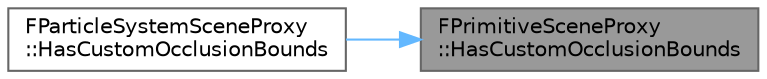 digraph "FPrimitiveSceneProxy::HasCustomOcclusionBounds"
{
 // INTERACTIVE_SVG=YES
 // LATEX_PDF_SIZE
  bgcolor="transparent";
  edge [fontname=Helvetica,fontsize=10,labelfontname=Helvetica,labelfontsize=10];
  node [fontname=Helvetica,fontsize=10,shape=box,height=0.2,width=0.4];
  rankdir="RL";
  Node1 [id="Node000001",label="FPrimitiveSceneProxy\l::HasCustomOcclusionBounds",height=0.2,width=0.4,color="gray40", fillcolor="grey60", style="filled", fontcolor="black",tooltip="Returns whether the proxy utilizes custom occlusion bounds or not."];
  Node1 -> Node2 [id="edge1_Node000001_Node000002",dir="back",color="steelblue1",style="solid",tooltip=" "];
  Node2 [id="Node000002",label="FParticleSystemSceneProxy\l::HasCustomOcclusionBounds",height=0.2,width=0.4,color="grey40", fillcolor="white", style="filled",URL="$df/d59/classFParticleSystemSceneProxy.html#a446c23e45ab2532f1d277dbbd19dce87",tooltip="Returns whether the proxy utilizes custom occlusion bounds or not."];
}
